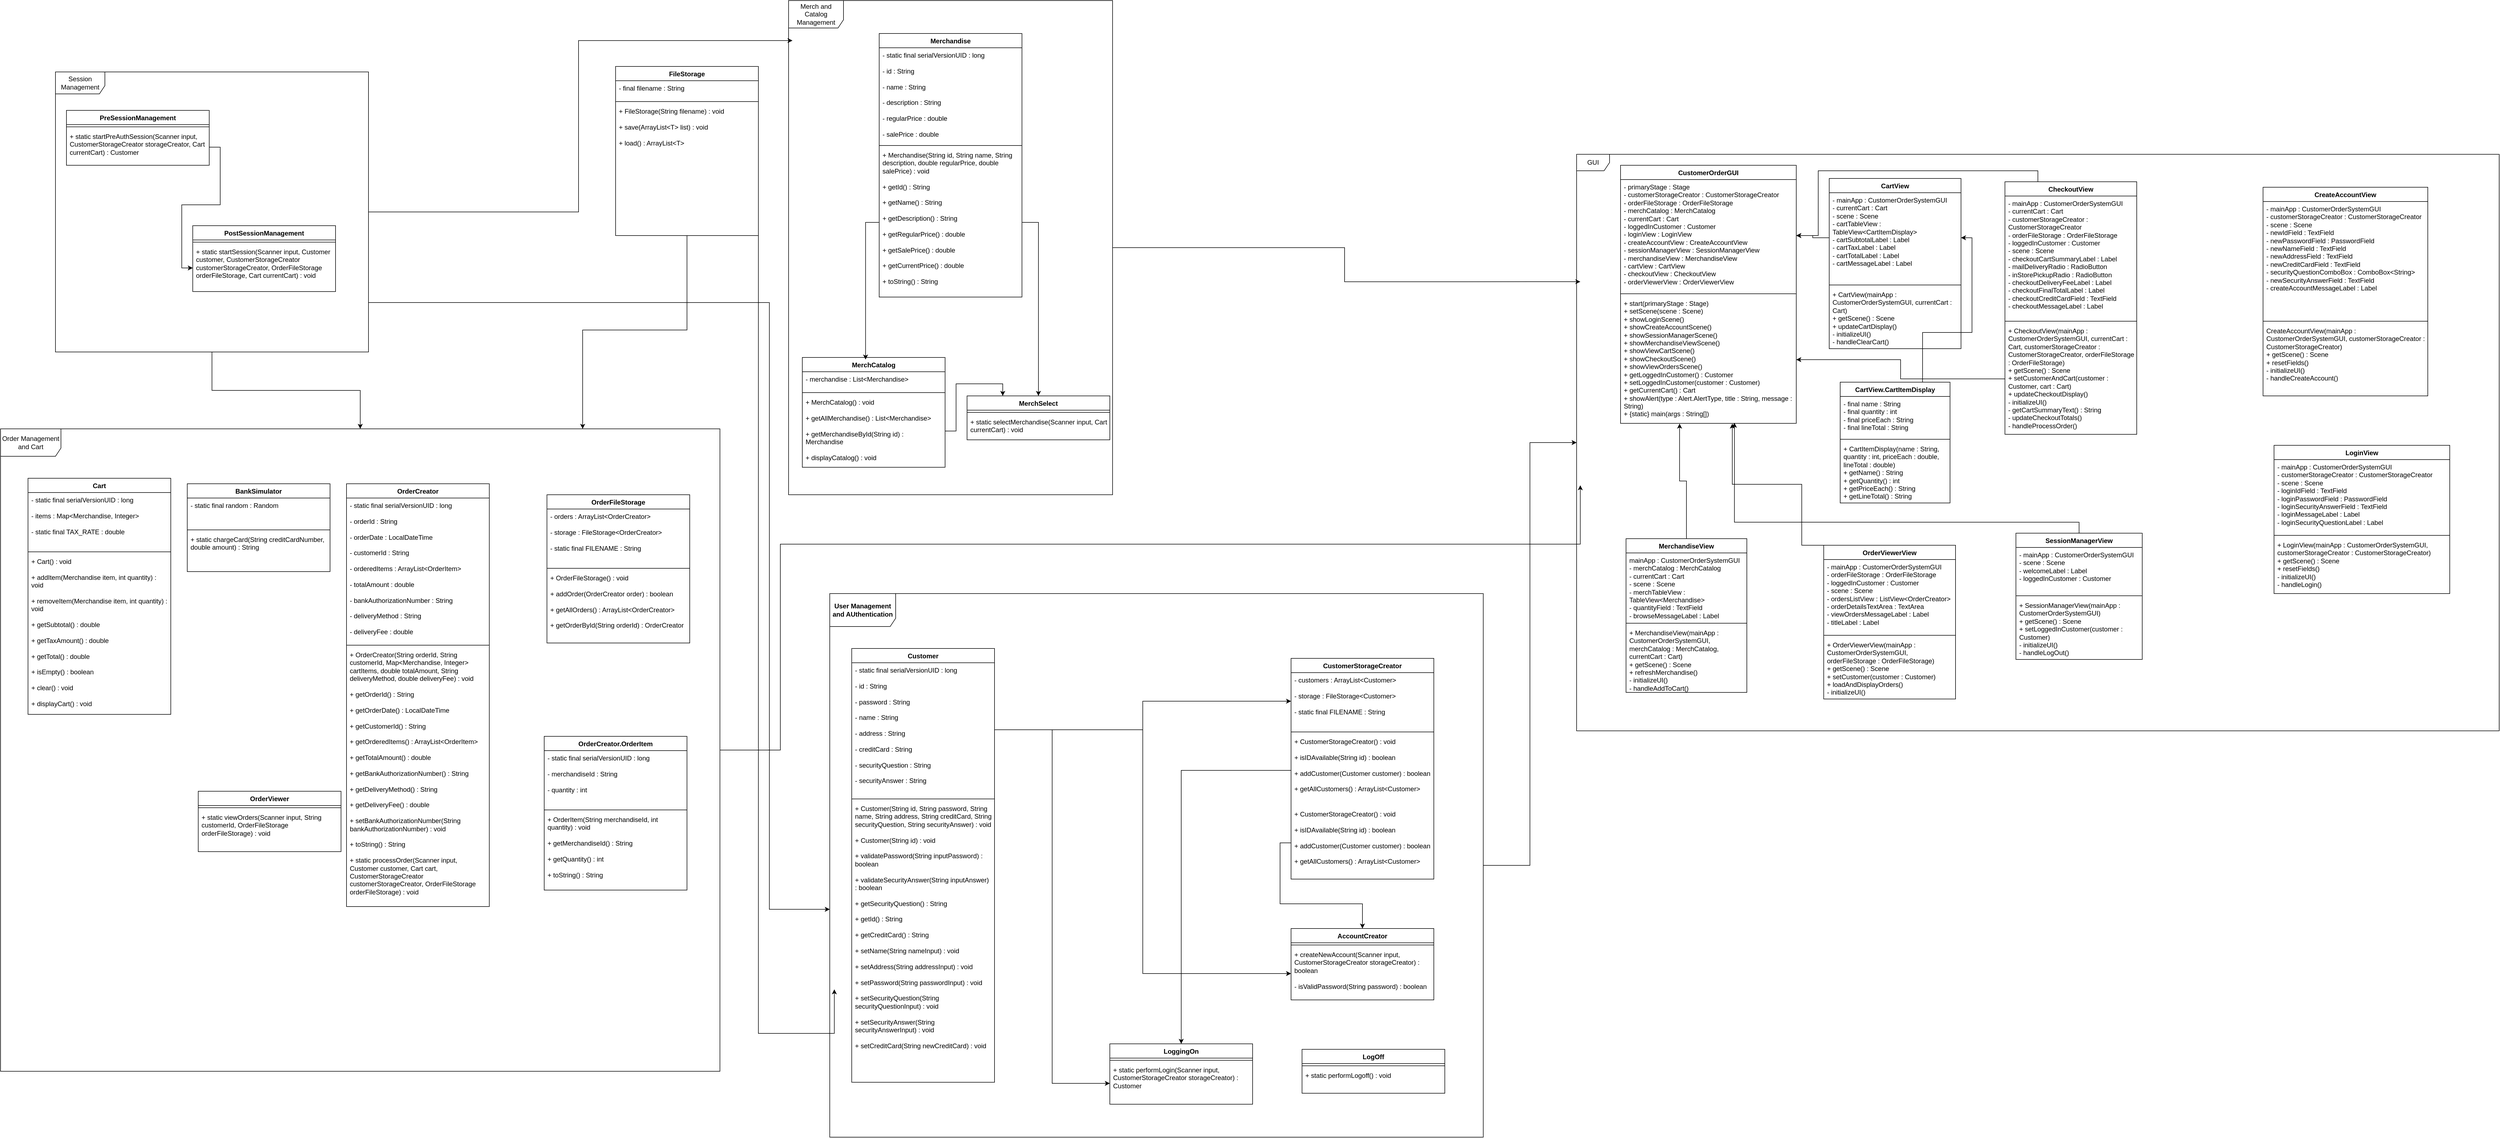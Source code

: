 <mxfile version="28.0.7">
  <diagram name="Page-1" id="msguL6OTC_AFIoY-8luI">
    <mxGraphModel dx="3420" dy="3307" grid="1" gridSize="10" guides="1" tooltips="1" connect="1" arrows="1" fold="1" page="1" pageScale="1" pageWidth="850" pageHeight="1100" background="none" math="0" shadow="0">
      <root>
        <mxCell id="0" />
        <mxCell id="1" parent="0" />
        <mxCell id="zl750GD6CYedLAvWcrl7-27" value="LogOff" style="swimlane;fontStyle=1;align=center;verticalAlign=top;childLayout=stackLayout;horizontal=1;startSize=26;horizontalStack=0;resizeParent=1;resizeParentMax=0;resizeLast=0;collapsible=1;marginBottom=0;whiteSpace=wrap;html=1;" parent="1" vertex="1">
          <mxGeometry x="860" y="840" width="260" height="80" as="geometry">
            <mxRectangle x="1100" y="620" width="100" height="30" as="alternateBounds" />
          </mxGeometry>
        </mxCell>
        <mxCell id="zl750GD6CYedLAvWcrl7-29" value="" style="line;strokeWidth=1;fillColor=none;align=left;verticalAlign=middle;spacingTop=-1;spacingLeft=3;spacingRight=3;rotatable=0;labelPosition=right;points=[];portConstraint=eastwest;strokeColor=inherit;" parent="zl750GD6CYedLAvWcrl7-27" vertex="1">
          <mxGeometry y="26" width="260" height="8" as="geometry" />
        </mxCell>
        <mxCell id="zl750GD6CYedLAvWcrl7-30" value="&lt;div&gt;+ static performLogoff() : void&lt;/div&gt;&lt;div&gt;&lt;br&gt;&lt;/div&gt;" style="text;strokeColor=none;fillColor=none;align=left;verticalAlign=top;spacingLeft=4;spacingRight=4;overflow=hidden;rotatable=0;points=[[0,0.5],[1,0.5]];portConstraint=eastwest;whiteSpace=wrap;html=1;" parent="zl750GD6CYedLAvWcrl7-27" vertex="1">
          <mxGeometry y="34" width="260" height="46" as="geometry" />
        </mxCell>
        <mxCell id="EILKX0aqE2wSlzEMjTVZ-41" value="Customer" style="swimlane;fontStyle=1;align=center;verticalAlign=top;childLayout=stackLayout;horizontal=1;startSize=26;horizontalStack=0;resizeParent=1;resizeParentMax=0;resizeLast=0;collapsible=1;marginBottom=0;whiteSpace=wrap;html=1;" parent="1" vertex="1">
          <mxGeometry x="40" y="110" width="260" height="790" as="geometry">
            <mxRectangle x="320" y="120" width="100" height="30" as="alternateBounds" />
          </mxGeometry>
        </mxCell>
        <mxCell id="EILKX0aqE2wSlzEMjTVZ-42" value="&lt;div&gt;- static final serialVersionUID : long&lt;/div&gt;&lt;div&gt;&lt;br&gt;&lt;/div&gt;&lt;div&gt;- id : String&lt;/div&gt;&lt;div&gt;&lt;br&gt;&lt;/div&gt;&lt;div&gt;- password : String&lt;/div&gt;&lt;div&gt;&lt;br&gt;&lt;/div&gt;&lt;div&gt;- name : String&lt;/div&gt;&lt;div&gt;&lt;br&gt;&lt;/div&gt;&lt;div&gt;- address : String&lt;/div&gt;&lt;div&gt;&lt;br&gt;&lt;/div&gt;&lt;div&gt;- creditCard : String&lt;/div&gt;&lt;div&gt;&lt;br&gt;&lt;/div&gt;&lt;div&gt;- securityQuestion : String&lt;/div&gt;&lt;div&gt;&lt;br&gt;&lt;/div&gt;&lt;div&gt;- securityAnswer : String&lt;/div&gt;" style="text;strokeColor=none;fillColor=none;align=left;verticalAlign=top;spacingLeft=4;spacingRight=4;overflow=hidden;rotatable=0;points=[[0,0.5],[1,0.5]];portConstraint=eastwest;whiteSpace=wrap;html=1;" parent="EILKX0aqE2wSlzEMjTVZ-41" vertex="1">
          <mxGeometry y="26" width="260" height="244" as="geometry" />
        </mxCell>
        <mxCell id="EILKX0aqE2wSlzEMjTVZ-43" value="" style="line;strokeWidth=1;fillColor=none;align=left;verticalAlign=middle;spacingTop=-1;spacingLeft=3;spacingRight=3;rotatable=0;labelPosition=right;points=[];portConstraint=eastwest;strokeColor=inherit;" parent="EILKX0aqE2wSlzEMjTVZ-41" vertex="1">
          <mxGeometry y="270" width="260" height="8" as="geometry" />
        </mxCell>
        <mxCell id="EILKX0aqE2wSlzEMjTVZ-44" value="&lt;div&gt;+ Customer(String id, String password, String name, String address, String creditCard, String securityQuestion, String securityAnswer) : void&lt;/div&gt;&lt;div&gt;&lt;br&gt;&lt;/div&gt;&lt;div&gt;+ Customer(String id) : void&lt;/div&gt;&lt;div&gt;&lt;br&gt;&lt;/div&gt;&lt;div&gt;+ validatePassword(String inputPassword) : boolean&lt;/div&gt;&lt;div&gt;&lt;br&gt;&lt;/div&gt;&lt;div&gt;+ validateSecurityAnswer(String inputAnswer) : boolean&lt;/div&gt;&lt;div&gt;&lt;br&gt;&lt;/div&gt;&lt;div&gt;+ getSecurityQuestion() : String&lt;/div&gt;&lt;div&gt;&lt;br&gt;&lt;/div&gt;&lt;div&gt;+ getId() : String&lt;/div&gt;&lt;div&gt;&lt;br&gt;&lt;/div&gt;&lt;div&gt;+ getCreditCard() : String&lt;/div&gt;&lt;div&gt;&lt;br&gt;&lt;/div&gt;&lt;div&gt;+ setName(String nameInput) : void&lt;/div&gt;&lt;div&gt;&lt;br&gt;&lt;/div&gt;&lt;div&gt;+ setAddress(String addressInput) : void&lt;/div&gt;&lt;div&gt;&lt;br&gt;&lt;/div&gt;&lt;div&gt;+ setPassword(String passwordInput) : void&lt;/div&gt;&lt;div&gt;&lt;br&gt;&lt;/div&gt;&lt;div&gt;+ setSecurityQuestion(String securityQuestionInput) : void&lt;/div&gt;&lt;div&gt;&lt;br&gt;&lt;/div&gt;&lt;div&gt;+ setSecurityAnswer(String securityAnswerInput) : void&lt;/div&gt;&lt;div&gt;&lt;br&gt;&lt;/div&gt;&lt;div&gt;+ setCreditCard(String newCreditCard) : void&lt;/div&gt;" style="text;strokeColor=none;fillColor=none;align=left;verticalAlign=top;spacingLeft=4;spacingRight=4;overflow=hidden;rotatable=0;points=[[0,0.5],[1,0.5]];portConstraint=eastwest;whiteSpace=wrap;html=1;" parent="EILKX0aqE2wSlzEMjTVZ-41" vertex="1">
          <mxGeometry y="278" width="260" height="512" as="geometry" />
        </mxCell>
        <mxCell id="EILKX0aqE2wSlzEMjTVZ-45" value="AccountCreator" style="swimlane;fontStyle=1;align=center;verticalAlign=top;childLayout=stackLayout;horizontal=1;startSize=26;horizontalStack=0;resizeParent=1;resizeParentMax=0;resizeLast=0;collapsible=1;marginBottom=0;whiteSpace=wrap;html=1;" parent="1" vertex="1">
          <mxGeometry x="840" y="620" width="260" height="130" as="geometry">
            <mxRectangle x="130" y="590" width="100" height="30" as="alternateBounds" />
          </mxGeometry>
        </mxCell>
        <mxCell id="EILKX0aqE2wSlzEMjTVZ-47" value="" style="line;strokeWidth=1;fillColor=none;align=left;verticalAlign=middle;spacingTop=-1;spacingLeft=3;spacingRight=3;rotatable=0;labelPosition=right;points=[];portConstraint=eastwest;strokeColor=inherit;" parent="EILKX0aqE2wSlzEMjTVZ-45" vertex="1">
          <mxGeometry y="26" width="260" height="8" as="geometry" />
        </mxCell>
        <mxCell id="EILKX0aqE2wSlzEMjTVZ-48" value="&lt;div&gt;+ createNewAccount(Scanner input, CustomerStorageCreator storageCreator) : boolean&lt;/div&gt;&lt;div&gt;&lt;br&gt;&lt;/div&gt;&lt;div&gt;- isValidPassword(String password) : boolean&lt;/div&gt;" style="text;strokeColor=none;fillColor=none;align=left;verticalAlign=top;spacingLeft=4;spacingRight=4;overflow=hidden;rotatable=0;points=[[0,0.5],[1,0.5]];portConstraint=eastwest;whiteSpace=wrap;html=1;" parent="EILKX0aqE2wSlzEMjTVZ-45" vertex="1">
          <mxGeometry y="34" width="260" height="96" as="geometry" />
        </mxCell>
        <mxCell id="EILKX0aqE2wSlzEMjTVZ-49" value="LoggingOn" style="swimlane;fontStyle=1;align=center;verticalAlign=top;childLayout=stackLayout;horizontal=1;startSize=26;horizontalStack=0;resizeParent=1;resizeParentMax=0;resizeLast=0;collapsible=1;marginBottom=0;whiteSpace=wrap;html=1;" parent="1" vertex="1">
          <mxGeometry x="510" y="830" width="260" height="110" as="geometry">
            <mxRectangle x="550" y="590" width="100" height="30" as="alternateBounds" />
          </mxGeometry>
        </mxCell>
        <mxCell id="EILKX0aqE2wSlzEMjTVZ-51" value="" style="line;strokeWidth=1;fillColor=none;align=left;verticalAlign=middle;spacingTop=-1;spacingLeft=3;spacingRight=3;rotatable=0;labelPosition=right;points=[];portConstraint=eastwest;strokeColor=inherit;" parent="EILKX0aqE2wSlzEMjTVZ-49" vertex="1">
          <mxGeometry y="26" width="260" height="8" as="geometry" />
        </mxCell>
        <mxCell id="EILKX0aqE2wSlzEMjTVZ-52" value="+ static performLogin(Scanner input, CustomerStorageCreator storageCreator) : Customer" style="text;strokeColor=none;fillColor=none;align=left;verticalAlign=top;spacingLeft=4;spacingRight=4;overflow=hidden;rotatable=0;points=[[0,0.5],[1,0.5]];portConstraint=eastwest;whiteSpace=wrap;html=1;" parent="EILKX0aqE2wSlzEMjTVZ-49" vertex="1">
          <mxGeometry y="34" width="260" height="76" as="geometry" />
        </mxCell>
        <mxCell id="EILKX0aqE2wSlzEMjTVZ-57" value="CustomerStorageCreator" style="swimlane;fontStyle=1;align=center;verticalAlign=top;childLayout=stackLayout;horizontal=1;startSize=26;horizontalStack=0;resizeParent=1;resizeParentMax=0;resizeLast=0;collapsible=1;marginBottom=0;whiteSpace=wrap;html=1;" parent="1" vertex="1">
          <mxGeometry x="840" y="128" width="260" height="402" as="geometry">
            <mxRectangle x="550" y="120" width="100" height="30" as="alternateBounds" />
          </mxGeometry>
        </mxCell>
        <mxCell id="EILKX0aqE2wSlzEMjTVZ-58" value="&lt;div&gt;- customers : ArrayList&amp;lt;Customer&amp;gt;&lt;/div&gt;&lt;div&gt;&lt;br&gt;&lt;/div&gt;&lt;div&gt;- storage : FileStorage&amp;lt;Customer&amp;gt;&lt;/div&gt;&lt;div&gt;&lt;br&gt;&lt;/div&gt;&lt;div&gt;- static final FILENAME : String&lt;/div&gt;" style="text;strokeColor=none;fillColor=none;align=left;verticalAlign=top;spacingLeft=4;spacingRight=4;overflow=hidden;rotatable=0;points=[[0,0.5],[1,0.5]];portConstraint=eastwest;whiteSpace=wrap;html=1;" parent="EILKX0aqE2wSlzEMjTVZ-57" vertex="1">
          <mxGeometry y="26" width="260" height="104" as="geometry" />
        </mxCell>
        <mxCell id="EILKX0aqE2wSlzEMjTVZ-59" value="" style="line;strokeWidth=1;fillColor=none;align=left;verticalAlign=middle;spacingTop=-1;spacingLeft=3;spacingRight=3;rotatable=0;labelPosition=right;points=[];portConstraint=eastwest;strokeColor=inherit;" parent="EILKX0aqE2wSlzEMjTVZ-57" vertex="1">
          <mxGeometry y="130" width="260" height="8" as="geometry" />
        </mxCell>
        <mxCell id="EILKX0aqE2wSlzEMjTVZ-208" value="&lt;div&gt;+ CustomerStorageCreator() : void&lt;/div&gt;&lt;div&gt;&lt;br&gt;&lt;/div&gt;&lt;div&gt;+ isIDAvailable(String id) : boolean&lt;/div&gt;&lt;div&gt;&lt;br&gt;&lt;/div&gt;&lt;div&gt;+ addCustomer(Customer customer) : boolean&lt;/div&gt;&lt;div&gt;&lt;br&gt;&lt;/div&gt;&lt;div&gt;+ getAllCustomers() : ArrayList&amp;lt;Customer&amp;gt;&lt;/div&gt;" style="text;strokeColor=none;fillColor=none;align=left;verticalAlign=top;spacingLeft=4;spacingRight=4;overflow=hidden;rotatable=0;points=[[0,0.5],[1,0.5]];portConstraint=eastwest;whiteSpace=wrap;html=1;" parent="EILKX0aqE2wSlzEMjTVZ-57" vertex="1">
          <mxGeometry y="138" width="260" height="132" as="geometry" />
        </mxCell>
        <mxCell id="EILKX0aqE2wSlzEMjTVZ-60" value="&lt;div&gt;+ CustomerStorageCreator() : void&lt;/div&gt;&lt;div&gt;&lt;br&gt;&lt;/div&gt;&lt;div&gt;+ isIDAvailable(String id) : boolean&lt;/div&gt;&lt;div&gt;&lt;br&gt;&lt;/div&gt;&lt;div&gt;+ addCustomer(Customer customer) : boolean&lt;/div&gt;&lt;div&gt;&lt;br&gt;&lt;/div&gt;&lt;div&gt;+ getAllCustomers() : ArrayList&amp;lt;Customer&amp;gt;&lt;/div&gt;" style="text;strokeColor=none;fillColor=none;align=left;verticalAlign=top;spacingLeft=4;spacingRight=4;overflow=hidden;rotatable=0;points=[[0,0.5],[1,0.5]];portConstraint=eastwest;whiteSpace=wrap;html=1;" parent="EILKX0aqE2wSlzEMjTVZ-57" vertex="1">
          <mxGeometry y="270" width="260" height="132" as="geometry" />
        </mxCell>
        <mxCell id="BCRQZ0BS3RTnUTdBGbci-55" style="edgeStyle=orthogonalEdgeStyle;rounded=0;orthogonalLoop=1;jettySize=auto;html=1;" edge="1" parent="1" source="EILKX0aqE2wSlzEMjTVZ-68" target="BCRQZ0BS3RTnUTdBGbci-36">
          <mxGeometry relative="1" as="geometry" />
        </mxCell>
        <mxCell id="EILKX0aqE2wSlzEMjTVZ-68" value="&lt;span style=&quot;font-weight: 700;&quot;&gt;User Management and AUthentication&lt;/span&gt;" style="shape=umlFrame;whiteSpace=wrap;html=1;pointerEvents=0;width=120;height=60;" parent="1" vertex="1">
          <mxGeometry y="10" width="1190" height="990" as="geometry" />
        </mxCell>
        <mxCell id="EILKX0aqE2wSlzEMjTVZ-69" value="Merch and Catalog Management" style="shape=umlFrame;whiteSpace=wrap;html=1;pointerEvents=0;width=100;height=50;" parent="1" vertex="1">
          <mxGeometry x="-75" y="-1070" width="590" height="900" as="geometry" />
        </mxCell>
        <mxCell id="EILKX0aqE2wSlzEMjTVZ-70" value="Order Management and Cart" style="shape=umlFrame;whiteSpace=wrap;html=1;pointerEvents=0;width=110;height=50;" parent="1" vertex="1">
          <mxGeometry x="-1510" y="-290" width="1310" height="1170" as="geometry" />
        </mxCell>
        <mxCell id="EILKX0aqE2wSlzEMjTVZ-346" style="edgeStyle=orthogonalEdgeStyle;rounded=0;orthogonalLoop=1;jettySize=auto;html=1;" parent="1" source="EILKX0aqE2wSlzEMjTVZ-73" target="EILKX0aqE2wSlzEMjTVZ-70" edge="1">
          <mxGeometry relative="1" as="geometry" />
        </mxCell>
        <mxCell id="EILKX0aqE2wSlzEMjTVZ-348" style="edgeStyle=orthogonalEdgeStyle;rounded=0;orthogonalLoop=1;jettySize=auto;html=1;" parent="1" source="EILKX0aqE2wSlzEMjTVZ-73" target="EILKX0aqE2wSlzEMjTVZ-68" edge="1">
          <mxGeometry relative="1" as="geometry">
            <Array as="points">
              <mxPoint x="-110" y="-520" />
              <mxPoint x="-110" y="585" />
            </Array>
          </mxGeometry>
        </mxCell>
        <mxCell id="EILKX0aqE2wSlzEMjTVZ-73" value="Session Management" style="shape=umlFrame;whiteSpace=wrap;html=1;pointerEvents=0;width=90;height=40;" parent="1" vertex="1">
          <mxGeometry x="-1410" y="-940" width="570" height="510" as="geometry" />
        </mxCell>
        <mxCell id="EILKX0aqE2wSlzEMjTVZ-182" value="FileStorage" style="swimlane;fontStyle=1;align=center;verticalAlign=top;childLayout=stackLayout;horizontal=1;startSize=26;horizontalStack=0;resizeParent=1;resizeParentMax=0;resizeLast=0;collapsible=1;marginBottom=0;whiteSpace=wrap;html=1;" parent="1" vertex="1">
          <mxGeometry x="-390" y="-950" width="260" height="308" as="geometry">
            <mxRectangle x="-210" y="1360" width="100" height="30" as="alternateBounds" />
          </mxGeometry>
        </mxCell>
        <mxCell id="EILKX0aqE2wSlzEMjTVZ-183" value="- final filename : String" style="text;strokeColor=none;fillColor=none;align=left;verticalAlign=top;spacingLeft=4;spacingRight=4;overflow=hidden;rotatable=0;points=[[0,0.5],[1,0.5]];portConstraint=eastwest;whiteSpace=wrap;html=1;" parent="EILKX0aqE2wSlzEMjTVZ-182" vertex="1">
          <mxGeometry y="26" width="260" height="34" as="geometry" />
        </mxCell>
        <mxCell id="EILKX0aqE2wSlzEMjTVZ-184" value="" style="line;strokeWidth=1;fillColor=none;align=left;verticalAlign=middle;spacingTop=-1;spacingLeft=3;spacingRight=3;rotatable=0;labelPosition=right;points=[];portConstraint=eastwest;strokeColor=inherit;" parent="EILKX0aqE2wSlzEMjTVZ-182" vertex="1">
          <mxGeometry y="60" width="260" height="8" as="geometry" />
        </mxCell>
        <mxCell id="EILKX0aqE2wSlzEMjTVZ-185" value="&lt;div&gt;+ FileStorage(String filename) : void&lt;/div&gt;&lt;div&gt;&lt;br&gt;&lt;/div&gt;&lt;div&gt;+ save(ArrayList&amp;lt;T&amp;gt; list) : void&lt;/div&gt;&lt;div&gt;&lt;br&gt;&lt;/div&gt;&lt;div&gt;+ load() : ArrayList&amp;lt;T&amp;gt;&lt;/div&gt;" style="text;strokeColor=none;fillColor=none;align=left;verticalAlign=top;spacingLeft=4;spacingRight=4;overflow=hidden;rotatable=0;points=[[0,0.5],[1,0.5]];portConstraint=eastwest;whiteSpace=wrap;html=1;" parent="EILKX0aqE2wSlzEMjTVZ-182" vertex="1">
          <mxGeometry y="68" width="260" height="240" as="geometry" />
        </mxCell>
        <mxCell id="EILKX0aqE2wSlzEMjTVZ-204" style="edgeStyle=orthogonalEdgeStyle;rounded=0;orthogonalLoop=1;jettySize=auto;html=1;entryX=0;entryY=0.5;entryDx=0;entryDy=0;" parent="1" source="EILKX0aqE2wSlzEMjTVZ-42" target="EILKX0aqE2wSlzEMjTVZ-58" edge="1">
          <mxGeometry relative="1" as="geometry" />
        </mxCell>
        <mxCell id="EILKX0aqE2wSlzEMjTVZ-205" style="edgeStyle=orthogonalEdgeStyle;rounded=0;orthogonalLoop=1;jettySize=auto;html=1;entryX=0;entryY=0.5;entryDx=0;entryDy=0;" parent="1" source="EILKX0aqE2wSlzEMjTVZ-42" target="EILKX0aqE2wSlzEMjTVZ-48" edge="1">
          <mxGeometry relative="1" as="geometry" />
        </mxCell>
        <mxCell id="EILKX0aqE2wSlzEMjTVZ-207" style="edgeStyle=orthogonalEdgeStyle;rounded=0;orthogonalLoop=1;jettySize=auto;html=1;entryX=0;entryY=0.5;entryDx=0;entryDy=0;" parent="1" source="EILKX0aqE2wSlzEMjTVZ-42" target="EILKX0aqE2wSlzEMjTVZ-52" edge="1">
          <mxGeometry relative="1" as="geometry" />
        </mxCell>
        <mxCell id="EILKX0aqE2wSlzEMjTVZ-209" style="edgeStyle=orthogonalEdgeStyle;rounded=0;orthogonalLoop=1;jettySize=auto;html=1;" parent="1" source="EILKX0aqE2wSlzEMjTVZ-208" target="EILKX0aqE2wSlzEMjTVZ-49" edge="1">
          <mxGeometry relative="1" as="geometry" />
        </mxCell>
        <mxCell id="EILKX0aqE2wSlzEMjTVZ-210" style="edgeStyle=orthogonalEdgeStyle;rounded=0;orthogonalLoop=1;jettySize=auto;html=1;" parent="1" source="EILKX0aqE2wSlzEMjTVZ-60" target="EILKX0aqE2wSlzEMjTVZ-45" edge="1">
          <mxGeometry relative="1" as="geometry" />
        </mxCell>
        <mxCell id="EILKX0aqE2wSlzEMjTVZ-279" value="PostSessionManagement" style="swimlane;fontStyle=1;align=center;verticalAlign=top;childLayout=stackLayout;horizontal=1;startSize=26;horizontalStack=0;resizeParent=1;resizeParentMax=0;resizeLast=0;collapsible=1;marginBottom=0;whiteSpace=wrap;html=1;" parent="1" vertex="1">
          <mxGeometry x="-1160" y="-660" width="260" height="120" as="geometry">
            <mxRectangle x="170" y="450" width="160" height="90" as="alternateBounds" />
          </mxGeometry>
        </mxCell>
        <mxCell id="EILKX0aqE2wSlzEMjTVZ-280" value="" style="line;strokeWidth=1;fillColor=none;align=left;verticalAlign=middle;spacingTop=-1;spacingLeft=3;spacingRight=3;rotatable=0;labelPosition=right;points=[];portConstraint=eastwest;strokeColor=inherit;" parent="EILKX0aqE2wSlzEMjTVZ-279" vertex="1">
          <mxGeometry y="26" width="260" height="8" as="geometry" />
        </mxCell>
        <mxCell id="EILKX0aqE2wSlzEMjTVZ-281" value="+ static startSession(Scanner input, Customer customer, CustomerStorageCreator customerStorageCreator, OrderFileStorage orderFileStorage, Cart currentCart) : void" style="text;strokeColor=none;fillColor=none;align=left;verticalAlign=top;spacingLeft=4;spacingRight=4;overflow=hidden;rotatable=0;points=[[0,0.5],[1,0.5]];portConstraint=eastwest;whiteSpace=wrap;html=1;" parent="EILKX0aqE2wSlzEMjTVZ-279" vertex="1">
          <mxGeometry y="34" width="260" height="86" as="geometry" />
        </mxCell>
        <mxCell id="EILKX0aqE2wSlzEMjTVZ-282" value="PreSessionManagement" style="swimlane;fontStyle=1;align=center;verticalAlign=top;childLayout=stackLayout;horizontal=1;startSize=26;horizontalStack=0;resizeParent=1;resizeParentMax=0;resizeLast=0;collapsible=1;marginBottom=0;whiteSpace=wrap;html=1;" parent="1" vertex="1">
          <mxGeometry x="-1390" y="-870" width="260" height="100" as="geometry">
            <mxRectangle x="-210" y="220" width="230" height="70" as="alternateBounds" />
          </mxGeometry>
        </mxCell>
        <mxCell id="EILKX0aqE2wSlzEMjTVZ-283" value="" style="line;strokeWidth=1;fillColor=none;align=left;verticalAlign=middle;spacingTop=-1;spacingLeft=3;spacingRight=3;rotatable=0;labelPosition=right;points=[];portConstraint=eastwest;strokeColor=inherit;" parent="EILKX0aqE2wSlzEMjTVZ-282" vertex="1">
          <mxGeometry y="26" width="260" height="8" as="geometry" />
        </mxCell>
        <mxCell id="EILKX0aqE2wSlzEMjTVZ-284" value="+ static startPreAuthSession(Scanner input, CustomerStorageCreator storageCreator, Cart currentCart) : Customer" style="text;strokeColor=none;fillColor=none;align=left;verticalAlign=top;spacingLeft=4;spacingRight=4;overflow=hidden;rotatable=0;points=[[0,0.5],[1,0.5]];portConstraint=eastwest;whiteSpace=wrap;html=1;" parent="EILKX0aqE2wSlzEMjTVZ-282" vertex="1">
          <mxGeometry y="34" width="260" height="66" as="geometry" />
        </mxCell>
        <mxCell id="EILKX0aqE2wSlzEMjTVZ-285" style="edgeStyle=orthogonalEdgeStyle;rounded=0;orthogonalLoop=1;jettySize=auto;html=1;" parent="1" source="EILKX0aqE2wSlzEMjTVZ-284" target="EILKX0aqE2wSlzEMjTVZ-281" edge="1">
          <mxGeometry relative="1" as="geometry" />
        </mxCell>
        <mxCell id="EILKX0aqE2wSlzEMjTVZ-286" value="MerchCatalog" style="swimlane;fontStyle=1;align=center;verticalAlign=top;childLayout=stackLayout;horizontal=1;startSize=26;horizontalStack=0;resizeParent=1;resizeParentMax=0;resizeLast=0;collapsible=1;marginBottom=0;whiteSpace=wrap;html=1;" parent="1" vertex="1">
          <mxGeometry x="-50" y="-420" width="260" height="200" as="geometry">
            <mxRectangle x="120" y="-240" width="100" height="30" as="alternateBounds" />
          </mxGeometry>
        </mxCell>
        <mxCell id="EILKX0aqE2wSlzEMjTVZ-287" value="- merchandise : List&amp;lt;Merchandise&amp;gt;" style="text;strokeColor=none;fillColor=none;align=left;verticalAlign=top;spacingLeft=4;spacingRight=4;overflow=hidden;rotatable=0;points=[[0,0.5],[1,0.5]];portConstraint=eastwest;whiteSpace=wrap;html=1;" parent="EILKX0aqE2wSlzEMjTVZ-286" vertex="1">
          <mxGeometry y="26" width="260" height="34" as="geometry" />
        </mxCell>
        <mxCell id="EILKX0aqE2wSlzEMjTVZ-288" value="" style="line;strokeWidth=1;fillColor=none;align=left;verticalAlign=middle;spacingTop=-1;spacingLeft=3;spacingRight=3;rotatable=0;labelPosition=right;points=[];portConstraint=eastwest;strokeColor=inherit;" parent="EILKX0aqE2wSlzEMjTVZ-286" vertex="1">
          <mxGeometry y="60" width="260" height="8" as="geometry" />
        </mxCell>
        <mxCell id="EILKX0aqE2wSlzEMjTVZ-289" value="&lt;div&gt;+ MerchCatalog() : void&lt;/div&gt;&lt;div&gt;&lt;br&gt;&lt;/div&gt;&lt;div&gt;+ getAllMerchandise() : List&amp;lt;Merchandise&amp;gt;&lt;/div&gt;&lt;div&gt;&lt;br&gt;&lt;/div&gt;&lt;div&gt;+ getMerchandiseById(String id) : Merchandise&lt;/div&gt;&lt;div&gt;&lt;br&gt;&lt;/div&gt;&lt;div&gt;+ displayCatalog() : void&lt;/div&gt;" style="text;strokeColor=none;fillColor=none;align=left;verticalAlign=top;spacingLeft=4;spacingRight=4;overflow=hidden;rotatable=0;points=[[0,0.5],[1,0.5]];portConstraint=eastwest;whiteSpace=wrap;html=1;" parent="EILKX0aqE2wSlzEMjTVZ-286" vertex="1">
          <mxGeometry y="68" width="260" height="132" as="geometry" />
        </mxCell>
        <mxCell id="EILKX0aqE2wSlzEMjTVZ-290" value="Merchandise" style="swimlane;fontStyle=1;align=center;verticalAlign=top;childLayout=stackLayout;horizontal=1;startSize=26;horizontalStack=0;resizeParent=1;resizeParentMax=0;resizeLast=0;collapsible=1;marginBottom=0;whiteSpace=wrap;html=1;" parent="1" vertex="1">
          <mxGeometry x="90" y="-1010" width="260" height="480" as="geometry">
            <mxRectangle x="370" y="-228" width="100" height="30" as="alternateBounds" />
          </mxGeometry>
        </mxCell>
        <mxCell id="EILKX0aqE2wSlzEMjTVZ-291" value="&lt;div&gt;- static final serialVersionUID : long&lt;/div&gt;&lt;div&gt;&lt;br&gt;&lt;/div&gt;&lt;div&gt;- id : String&lt;/div&gt;&lt;div&gt;&lt;br&gt;&lt;/div&gt;&lt;div&gt;- name : String&lt;/div&gt;&lt;div&gt;&lt;br&gt;&lt;/div&gt;&lt;div&gt;- description : String&lt;/div&gt;&lt;div&gt;&lt;br&gt;&lt;/div&gt;&lt;div&gt;- regularPrice : double&lt;/div&gt;&lt;div&gt;&lt;br&gt;&lt;/div&gt;&lt;div&gt;- salePrice : double&lt;/div&gt;" style="text;strokeColor=none;fillColor=none;align=left;verticalAlign=top;spacingLeft=4;spacingRight=4;overflow=hidden;rotatable=0;points=[[0,0.5],[1,0.5]];portConstraint=eastwest;whiteSpace=wrap;html=1;" parent="EILKX0aqE2wSlzEMjTVZ-290" vertex="1">
          <mxGeometry y="26" width="260" height="174" as="geometry" />
        </mxCell>
        <mxCell id="EILKX0aqE2wSlzEMjTVZ-292" value="" style="line;strokeWidth=1;fillColor=none;align=left;verticalAlign=middle;spacingTop=-1;spacingLeft=3;spacingRight=3;rotatable=0;labelPosition=right;points=[];portConstraint=eastwest;strokeColor=inherit;" parent="EILKX0aqE2wSlzEMjTVZ-290" vertex="1">
          <mxGeometry y="200" width="260" height="8" as="geometry" />
        </mxCell>
        <mxCell id="EILKX0aqE2wSlzEMjTVZ-293" value="&lt;div&gt;+ Merchandise(String id, String name, String description, double regularPrice, double salePrice) : void&lt;/div&gt;&lt;div&gt;&lt;br&gt;&lt;/div&gt;&lt;div&gt;+ getId() : String&lt;/div&gt;&lt;div&gt;&lt;br&gt;&lt;/div&gt;&lt;div&gt;+ getName() : String&lt;/div&gt;&lt;div&gt;&lt;br&gt;&lt;/div&gt;&lt;div&gt;+ getDescription() : String&lt;/div&gt;&lt;div&gt;&lt;br&gt;&lt;/div&gt;&lt;div&gt;+ getRegularPrice() : double&lt;/div&gt;&lt;div&gt;&lt;br&gt;&lt;/div&gt;&lt;div&gt;+ getSalePrice() : double&lt;/div&gt;&lt;div&gt;&lt;br&gt;&lt;/div&gt;&lt;div&gt;+ getCurrentPrice() : double&lt;/div&gt;&lt;div&gt;&lt;br&gt;&lt;/div&gt;&lt;div&gt;+ toString() : String&lt;/div&gt;" style="text;strokeColor=none;fillColor=none;align=left;verticalAlign=top;spacingLeft=4;spacingRight=4;overflow=hidden;rotatable=0;points=[[0,0.5],[1,0.5]];portConstraint=eastwest;whiteSpace=wrap;html=1;" parent="EILKX0aqE2wSlzEMjTVZ-290" vertex="1">
          <mxGeometry y="208" width="260" height="272" as="geometry" />
        </mxCell>
        <mxCell id="EILKX0aqE2wSlzEMjTVZ-294" value="MerchSelect&lt;div&gt;&lt;br&gt;&lt;/div&gt;" style="swimlane;fontStyle=1;align=center;verticalAlign=top;childLayout=stackLayout;horizontal=1;startSize=26;horizontalStack=0;resizeParent=1;resizeParentMax=0;resizeLast=0;collapsible=1;marginBottom=0;whiteSpace=wrap;html=1;" parent="1" vertex="1">
          <mxGeometry x="250" y="-350" width="260" height="80" as="geometry">
            <mxRectangle x="320" y="-740" width="100" height="30" as="alternateBounds" />
          </mxGeometry>
        </mxCell>
        <mxCell id="EILKX0aqE2wSlzEMjTVZ-295" value="" style="line;strokeWidth=1;fillColor=none;align=left;verticalAlign=middle;spacingTop=-1;spacingLeft=3;spacingRight=3;rotatable=0;labelPosition=right;points=[];portConstraint=eastwest;strokeColor=inherit;" parent="EILKX0aqE2wSlzEMjTVZ-294" vertex="1">
          <mxGeometry y="26" width="260" height="8" as="geometry" />
        </mxCell>
        <mxCell id="EILKX0aqE2wSlzEMjTVZ-296" value="+ static selectMerchandise(Scanner input, Cart currentCart) : void" style="text;strokeColor=none;fillColor=none;align=left;verticalAlign=top;spacingLeft=4;spacingRight=4;overflow=hidden;rotatable=0;points=[[0,0.5],[1,0.5]];portConstraint=eastwest;whiteSpace=wrap;html=1;" parent="EILKX0aqE2wSlzEMjTVZ-294" vertex="1">
          <mxGeometry y="34" width="260" height="46" as="geometry" />
        </mxCell>
        <mxCell id="EILKX0aqE2wSlzEMjTVZ-297" style="edgeStyle=orthogonalEdgeStyle;rounded=0;orthogonalLoop=1;jettySize=auto;html=1;entryX=0.5;entryY=0;entryDx=0;entryDy=0;" parent="1" source="EILKX0aqE2wSlzEMjTVZ-293" target="EILKX0aqE2wSlzEMjTVZ-294" edge="1">
          <mxGeometry relative="1" as="geometry" />
        </mxCell>
        <mxCell id="EILKX0aqE2wSlzEMjTVZ-298" style="edgeStyle=orthogonalEdgeStyle;rounded=0;orthogonalLoop=1;jettySize=auto;html=1;exitX=0;exitY=0.5;exitDx=0;exitDy=0;entryX=0.443;entryY=0.019;entryDx=0;entryDy=0;entryPerimeter=0;" parent="1" source="EILKX0aqE2wSlzEMjTVZ-293" target="EILKX0aqE2wSlzEMjTVZ-286" edge="1">
          <mxGeometry relative="1" as="geometry" />
        </mxCell>
        <mxCell id="EILKX0aqE2wSlzEMjTVZ-299" style="edgeStyle=orthogonalEdgeStyle;rounded=0;orthogonalLoop=1;jettySize=auto;html=1;entryX=0.25;entryY=0;entryDx=0;entryDy=0;" parent="1" source="EILKX0aqE2wSlzEMjTVZ-289" target="EILKX0aqE2wSlzEMjTVZ-294" edge="1">
          <mxGeometry relative="1" as="geometry" />
        </mxCell>
        <mxCell id="EILKX0aqE2wSlzEMjTVZ-323" value="Cart" style="swimlane;fontStyle=1;align=center;verticalAlign=top;childLayout=stackLayout;horizontal=1;startSize=26;horizontalStack=0;resizeParent=1;resizeParentMax=0;resizeLast=0;collapsible=1;marginBottom=0;whiteSpace=wrap;html=1;" parent="1" vertex="1">
          <mxGeometry x="-1460" y="-200" width="260" height="430" as="geometry">
            <mxRectangle x="-1220" y="880" width="100" height="30" as="alternateBounds" />
          </mxGeometry>
        </mxCell>
        <mxCell id="EILKX0aqE2wSlzEMjTVZ-324" value="&lt;div&gt;- static final serialVersionUID : long&lt;/div&gt;&lt;div&gt;&lt;br&gt;&lt;/div&gt;&lt;div&gt;- items : Map&amp;lt;Merchandise, Integer&amp;gt;&lt;/div&gt;&lt;div&gt;&lt;br&gt;&lt;/div&gt;&lt;div&gt;- static final TAX_RATE : double&lt;/div&gt;" style="text;strokeColor=none;fillColor=none;align=left;verticalAlign=top;spacingLeft=4;spacingRight=4;overflow=hidden;rotatable=0;points=[[0,0.5],[1,0.5]];portConstraint=eastwest;whiteSpace=wrap;html=1;" parent="EILKX0aqE2wSlzEMjTVZ-323" vertex="1">
          <mxGeometry y="26" width="260" height="104" as="geometry" />
        </mxCell>
        <mxCell id="EILKX0aqE2wSlzEMjTVZ-325" value="" style="line;strokeWidth=1;fillColor=none;align=left;verticalAlign=middle;spacingTop=-1;spacingLeft=3;spacingRight=3;rotatable=0;labelPosition=right;points=[];portConstraint=eastwest;strokeColor=inherit;" parent="EILKX0aqE2wSlzEMjTVZ-323" vertex="1">
          <mxGeometry y="130" width="260" height="8" as="geometry" />
        </mxCell>
        <mxCell id="EILKX0aqE2wSlzEMjTVZ-326" value="&lt;div&gt;+ Cart() : void&lt;/div&gt;&lt;div&gt;&lt;br&gt;&lt;/div&gt;&lt;div&gt;+ addItem(Merchandise item, int quantity) : void&lt;/div&gt;&lt;div&gt;&lt;br&gt;&lt;/div&gt;&lt;div&gt;+ removeItem(Merchandise item, int quantity) : void&lt;/div&gt;&lt;div&gt;&lt;br&gt;&lt;/div&gt;&lt;div&gt;+ getSubtotal() : double&lt;/div&gt;&lt;div&gt;&lt;br&gt;&lt;/div&gt;&lt;div&gt;+ getTaxAmount() : double&lt;/div&gt;&lt;div&gt;&lt;br&gt;&lt;/div&gt;&lt;div&gt;+ getTotal() : double&lt;/div&gt;&lt;div&gt;&lt;br&gt;&lt;/div&gt;&lt;div&gt;+ isEmpty() : boolean&lt;/div&gt;&lt;div&gt;&lt;br&gt;&lt;/div&gt;&lt;div&gt;+ clear() : void&lt;/div&gt;&lt;div&gt;&lt;br&gt;&lt;/div&gt;&lt;div&gt;+ displayCart() : void&lt;/div&gt;" style="text;strokeColor=none;fillColor=none;align=left;verticalAlign=top;spacingLeft=4;spacingRight=4;overflow=hidden;rotatable=0;points=[[0,0.5],[1,0.5]];portConstraint=eastwest;whiteSpace=wrap;html=1;" parent="EILKX0aqE2wSlzEMjTVZ-323" vertex="1">
          <mxGeometry y="138" width="260" height="292" as="geometry" />
        </mxCell>
        <mxCell id="EILKX0aqE2wSlzEMjTVZ-327" value="BankSimulator" style="swimlane;fontStyle=1;align=center;verticalAlign=top;childLayout=stackLayout;horizontal=1;startSize=26;horizontalStack=0;resizeParent=1;resizeParentMax=0;resizeLast=0;collapsible=1;marginBottom=0;whiteSpace=wrap;html=1;" parent="1" vertex="1">
          <mxGeometry x="-1170" y="-190" width="260" height="160" as="geometry">
            <mxRectangle x="-630" y="1390" width="100" height="30" as="alternateBounds" />
          </mxGeometry>
        </mxCell>
        <mxCell id="EILKX0aqE2wSlzEMjTVZ-328" value="- static final random : Random" style="text;strokeColor=none;fillColor=none;align=left;verticalAlign=top;spacingLeft=4;spacingRight=4;overflow=hidden;rotatable=0;points=[[0,0.5],[1,0.5]];portConstraint=eastwest;whiteSpace=wrap;html=1;" parent="EILKX0aqE2wSlzEMjTVZ-327" vertex="1">
          <mxGeometry y="26" width="260" height="54" as="geometry" />
        </mxCell>
        <mxCell id="EILKX0aqE2wSlzEMjTVZ-329" value="" style="line;strokeWidth=1;fillColor=none;align=left;verticalAlign=middle;spacingTop=-1;spacingLeft=3;spacingRight=3;rotatable=0;labelPosition=right;points=[];portConstraint=eastwest;strokeColor=inherit;" parent="EILKX0aqE2wSlzEMjTVZ-327" vertex="1">
          <mxGeometry y="80" width="260" height="8" as="geometry" />
        </mxCell>
        <mxCell id="EILKX0aqE2wSlzEMjTVZ-330" value="&lt;div&gt;+ static chargeCard(String creditCardNumber, double amount) : String&lt;/div&gt;&lt;div&gt;&lt;br&gt;&lt;/div&gt;" style="text;strokeColor=none;fillColor=none;align=left;verticalAlign=top;spacingLeft=4;spacingRight=4;overflow=hidden;rotatable=0;points=[[0,0.5],[1,0.5]];portConstraint=eastwest;whiteSpace=wrap;html=1;" parent="EILKX0aqE2wSlzEMjTVZ-327" vertex="1">
          <mxGeometry y="88" width="260" height="72" as="geometry" />
        </mxCell>
        <mxCell id="EILKX0aqE2wSlzEMjTVZ-331" value="OrderFileStorage" style="swimlane;fontStyle=1;align=center;verticalAlign=top;childLayout=stackLayout;horizontal=1;startSize=26;horizontalStack=0;resizeParent=1;resizeParentMax=0;resizeLast=0;collapsible=1;marginBottom=0;whiteSpace=wrap;html=1;" parent="1" vertex="1">
          <mxGeometry x="-515" y="-170" width="260" height="270" as="geometry">
            <mxRectangle x="-275" y="910" width="100" height="30" as="alternateBounds" />
          </mxGeometry>
        </mxCell>
        <mxCell id="EILKX0aqE2wSlzEMjTVZ-332" value="&lt;div&gt;- orders : ArrayList&amp;lt;OrderCreator&amp;gt;&lt;/div&gt;&lt;div&gt;&lt;br&gt;&lt;/div&gt;&lt;div&gt;- storage : FileStorage&amp;lt;OrderCreator&amp;gt;&lt;/div&gt;&lt;div&gt;&lt;br&gt;&lt;/div&gt;&lt;div&gt;- static final FILENAME : String&lt;/div&gt;" style="text;strokeColor=none;fillColor=none;align=left;verticalAlign=top;spacingLeft=4;spacingRight=4;overflow=hidden;rotatable=0;points=[[0,0.5],[1,0.5]];portConstraint=eastwest;whiteSpace=wrap;html=1;" parent="EILKX0aqE2wSlzEMjTVZ-331" vertex="1">
          <mxGeometry y="26" width="260" height="104" as="geometry" />
        </mxCell>
        <mxCell id="EILKX0aqE2wSlzEMjTVZ-333" value="" style="line;strokeWidth=1;fillColor=none;align=left;verticalAlign=middle;spacingTop=-1;spacingLeft=3;spacingRight=3;rotatable=0;labelPosition=right;points=[];portConstraint=eastwest;strokeColor=inherit;" parent="EILKX0aqE2wSlzEMjTVZ-331" vertex="1">
          <mxGeometry y="130" width="260" height="8" as="geometry" />
        </mxCell>
        <mxCell id="EILKX0aqE2wSlzEMjTVZ-334" value="&lt;div&gt;+ OrderFileStorage() : void&lt;/div&gt;&lt;div&gt;&lt;br&gt;&lt;/div&gt;&lt;div&gt;+ addOrder(OrderCreator order) : boolean&lt;/div&gt;&lt;div&gt;&lt;br&gt;&lt;/div&gt;&lt;div&gt;+ getAllOrders() : ArrayList&amp;lt;OrderCreator&amp;gt;&lt;/div&gt;&lt;div&gt;&lt;br&gt;&lt;/div&gt;&lt;div&gt;+ getOrderById(String orderId) : OrderCreator&lt;/div&gt;" style="text;strokeColor=none;fillColor=none;align=left;verticalAlign=top;spacingLeft=4;spacingRight=4;overflow=hidden;rotatable=0;points=[[0,0.5],[1,0.5]];portConstraint=eastwest;whiteSpace=wrap;html=1;" parent="EILKX0aqE2wSlzEMjTVZ-331" vertex="1">
          <mxGeometry y="138" width="260" height="132" as="geometry" />
        </mxCell>
        <mxCell id="EILKX0aqE2wSlzEMjTVZ-335" value="OrderViewer" style="swimlane;fontStyle=1;align=center;verticalAlign=top;childLayout=stackLayout;horizontal=1;startSize=26;horizontalStack=0;resizeParent=1;resizeParentMax=0;resizeLast=0;collapsible=1;marginBottom=0;whiteSpace=wrap;html=1;" parent="1" vertex="1">
          <mxGeometry x="-1150" y="370" width="260" height="110" as="geometry">
            <mxRectangle x="-920" y="1310" width="100" height="30" as="alternateBounds" />
          </mxGeometry>
        </mxCell>
        <mxCell id="EILKX0aqE2wSlzEMjTVZ-336" value="" style="line;strokeWidth=1;fillColor=none;align=left;verticalAlign=middle;spacingTop=-1;spacingLeft=3;spacingRight=3;rotatable=0;labelPosition=right;points=[];portConstraint=eastwest;strokeColor=inherit;" parent="EILKX0aqE2wSlzEMjTVZ-335" vertex="1">
          <mxGeometry y="26" width="260" height="8" as="geometry" />
        </mxCell>
        <mxCell id="EILKX0aqE2wSlzEMjTVZ-337" value="+ static viewOrders(Scanner input, String customerId, OrderFileStorage orderFileStorage) : void" style="text;strokeColor=none;fillColor=none;align=left;verticalAlign=top;spacingLeft=4;spacingRight=4;overflow=hidden;rotatable=0;points=[[0,0.5],[1,0.5]];portConstraint=eastwest;whiteSpace=wrap;html=1;" parent="EILKX0aqE2wSlzEMjTVZ-335" vertex="1">
          <mxGeometry y="34" width="260" height="76" as="geometry" />
        </mxCell>
        <mxCell id="EILKX0aqE2wSlzEMjTVZ-338" value="OrderCreator" style="swimlane;fontStyle=1;align=center;verticalAlign=top;childLayout=stackLayout;horizontal=1;startSize=26;horizontalStack=0;resizeParent=1;resizeParentMax=0;resizeLast=0;collapsible=1;marginBottom=0;whiteSpace=wrap;html=1;" parent="1" vertex="1">
          <mxGeometry x="-880" y="-190" width="260" height="770" as="geometry">
            <mxRectangle x="-640" y="890" width="100" height="30" as="alternateBounds" />
          </mxGeometry>
        </mxCell>
        <mxCell id="EILKX0aqE2wSlzEMjTVZ-339" value="&lt;div&gt;- static final serialVersionUID : long&lt;/div&gt;&lt;div&gt;&lt;br&gt;&lt;/div&gt;&lt;div&gt;- orderId : String&lt;/div&gt;&lt;div&gt;&lt;br&gt;&lt;/div&gt;&lt;div&gt;- orderDate : LocalDateTime&lt;/div&gt;&lt;div&gt;&lt;br&gt;&lt;/div&gt;&lt;div&gt;- customerId : String&lt;/div&gt;&lt;div&gt;&lt;br&gt;&lt;/div&gt;&lt;div&gt;- orderedItems : ArrayList&amp;lt;OrderItem&amp;gt;&lt;/div&gt;&lt;div&gt;&lt;br&gt;&lt;/div&gt;&lt;div&gt;- totalAmount : double&lt;/div&gt;&lt;div&gt;&lt;br&gt;&lt;/div&gt;&lt;div&gt;- bankAuthorizationNumber : String&lt;/div&gt;&lt;div&gt;&lt;br&gt;&lt;/div&gt;&lt;div&gt;- deliveryMethod : String&lt;/div&gt;&lt;div&gt;&lt;br&gt;&lt;/div&gt;&lt;div&gt;- deliveryFee : double&lt;/div&gt;" style="text;strokeColor=none;fillColor=none;align=left;verticalAlign=top;spacingLeft=4;spacingRight=4;overflow=hidden;rotatable=0;points=[[0,0.5],[1,0.5]];portConstraint=eastwest;whiteSpace=wrap;html=1;" parent="EILKX0aqE2wSlzEMjTVZ-338" vertex="1">
          <mxGeometry y="26" width="260" height="264" as="geometry" />
        </mxCell>
        <mxCell id="EILKX0aqE2wSlzEMjTVZ-340" value="" style="line;strokeWidth=1;fillColor=none;align=left;verticalAlign=middle;spacingTop=-1;spacingLeft=3;spacingRight=3;rotatable=0;labelPosition=right;points=[];portConstraint=eastwest;strokeColor=inherit;" parent="EILKX0aqE2wSlzEMjTVZ-338" vertex="1">
          <mxGeometry y="290" width="260" height="8" as="geometry" />
        </mxCell>
        <mxCell id="EILKX0aqE2wSlzEMjTVZ-341" value="&lt;div&gt;+ OrderCreator(String orderId, String customerId, Map&amp;lt;Merchandise, Integer&amp;gt; cartItems, double totalAmount, String deliveryMethod, double deliveryFee) : void&lt;/div&gt;&lt;div&gt;&lt;br&gt;&lt;/div&gt;&lt;div&gt;+ getOrderId() : String&lt;/div&gt;&lt;div&gt;&lt;br&gt;&lt;/div&gt;&lt;div&gt;+ getOrderDate() : LocalDateTime&lt;/div&gt;&lt;div&gt;&lt;br&gt;&lt;/div&gt;&lt;div&gt;+ getCustomerId() : String&lt;/div&gt;&lt;div&gt;&lt;br&gt;&lt;/div&gt;&lt;div&gt;+ getOrderedItems() : ArrayList&amp;lt;OrderItem&amp;gt;&lt;/div&gt;&lt;div&gt;&lt;br&gt;&lt;/div&gt;&lt;div&gt;+ getTotalAmount() : double&lt;/div&gt;&lt;div&gt;&lt;br&gt;&lt;/div&gt;&lt;div&gt;+ getBankAuthorizationNumber() : String&lt;/div&gt;&lt;div&gt;&lt;br&gt;&lt;/div&gt;&lt;div&gt;+ getDeliveryMethod() : String&lt;/div&gt;&lt;div&gt;&lt;br&gt;&lt;/div&gt;&lt;div&gt;+ getDeliveryFee() : double&lt;/div&gt;&lt;div&gt;&lt;br&gt;&lt;/div&gt;&lt;div&gt;+ setBankAuthorizationNumber(String bankAuthorizationNumber) : void&lt;/div&gt;&lt;div&gt;&lt;br&gt;&lt;/div&gt;&lt;div&gt;+ toString() : String&lt;/div&gt;&lt;div&gt;&lt;br&gt;&lt;/div&gt;&lt;div&gt;+ static processOrder(Scanner input, Customer customer, Cart cart, CustomerStorageCreator customerStorageCreator, OrderFileStorage orderFileStorage) : void&lt;/div&gt;" style="text;strokeColor=none;fillColor=none;align=left;verticalAlign=top;spacingLeft=4;spacingRight=4;overflow=hidden;rotatable=0;points=[[0,0.5],[1,0.5]];portConstraint=eastwest;whiteSpace=wrap;html=1;" parent="EILKX0aqE2wSlzEMjTVZ-338" vertex="1">
          <mxGeometry y="298" width="260" height="472" as="geometry" />
        </mxCell>
        <mxCell id="EILKX0aqE2wSlzEMjTVZ-342" value="OrderCreator.OrderItem" style="swimlane;fontStyle=1;align=center;verticalAlign=top;childLayout=stackLayout;horizontal=1;startSize=26;horizontalStack=0;resizeParent=1;resizeParentMax=0;resizeLast=0;collapsible=1;marginBottom=0;whiteSpace=wrap;html=1;" parent="1" vertex="1">
          <mxGeometry x="-520" y="270" width="260" height="280" as="geometry">
            <mxRectangle x="-640" y="890" width="100" height="30" as="alternateBounds" />
          </mxGeometry>
        </mxCell>
        <mxCell id="EILKX0aqE2wSlzEMjTVZ-343" value="&lt;div&gt;- static final serialVersionUID : long&lt;/div&gt;&lt;div&gt;&lt;br&gt;&lt;/div&gt;&lt;div&gt;- merchandiseId : String&lt;/div&gt;&lt;div&gt;&lt;br&gt;&lt;/div&gt;&lt;div&gt;- quantity : int&lt;/div&gt;" style="text;strokeColor=none;fillColor=none;align=left;verticalAlign=top;spacingLeft=4;spacingRight=4;overflow=hidden;rotatable=0;points=[[0,0.5],[1,0.5]];portConstraint=eastwest;whiteSpace=wrap;html=1;" parent="EILKX0aqE2wSlzEMjTVZ-342" vertex="1">
          <mxGeometry y="26" width="260" height="104" as="geometry" />
        </mxCell>
        <mxCell id="EILKX0aqE2wSlzEMjTVZ-344" value="" style="line;strokeWidth=1;fillColor=none;align=left;verticalAlign=middle;spacingTop=-1;spacingLeft=3;spacingRight=3;rotatable=0;labelPosition=right;points=[];portConstraint=eastwest;strokeColor=inherit;" parent="EILKX0aqE2wSlzEMjTVZ-342" vertex="1">
          <mxGeometry y="130" width="260" height="8" as="geometry" />
        </mxCell>
        <mxCell id="EILKX0aqE2wSlzEMjTVZ-345" value="&lt;div&gt;+ OrderItem(String merchandiseId, int quantity) : void&lt;/div&gt;&lt;div&gt;&lt;br&gt;&lt;/div&gt;&lt;div&gt;+ getMerchandiseId() : String&lt;/div&gt;&lt;div&gt;&lt;br&gt;&lt;/div&gt;&lt;div&gt;+ getQuantity() : int&lt;/div&gt;&lt;div&gt;&lt;br&gt;&lt;/div&gt;&lt;div&gt;+ toString() : String&lt;/div&gt;" style="text;strokeColor=none;fillColor=none;align=left;verticalAlign=top;spacingLeft=4;spacingRight=4;overflow=hidden;rotatable=0;points=[[0,0.5],[1,0.5]];portConstraint=eastwest;whiteSpace=wrap;html=1;" parent="EILKX0aqE2wSlzEMjTVZ-342" vertex="1">
          <mxGeometry y="138" width="260" height="142" as="geometry" />
        </mxCell>
        <mxCell id="EILKX0aqE2wSlzEMjTVZ-347" style="edgeStyle=orthogonalEdgeStyle;rounded=0;orthogonalLoop=1;jettySize=auto;html=1;entryX=0.012;entryY=0.081;entryDx=0;entryDy=0;entryPerimeter=0;" parent="1" source="EILKX0aqE2wSlzEMjTVZ-73" target="EILKX0aqE2wSlzEMjTVZ-69" edge="1">
          <mxGeometry relative="1" as="geometry" />
        </mxCell>
        <mxCell id="EILKX0aqE2wSlzEMjTVZ-349" style="edgeStyle=orthogonalEdgeStyle;rounded=0;orthogonalLoop=1;jettySize=auto;html=1;entryX=0.007;entryY=0.728;entryDx=0;entryDy=0;entryPerimeter=0;" parent="1" source="EILKX0aqE2wSlzEMjTVZ-185" target="EILKX0aqE2wSlzEMjTVZ-68" edge="1">
          <mxGeometry relative="1" as="geometry">
            <Array as="points">
              <mxPoint x="-130" y="811" />
            </Array>
          </mxGeometry>
        </mxCell>
        <mxCell id="EILKX0aqE2wSlzEMjTVZ-350" style="edgeStyle=orthogonalEdgeStyle;rounded=0;orthogonalLoop=1;jettySize=auto;html=1;" parent="1" source="EILKX0aqE2wSlzEMjTVZ-185" target="EILKX0aqE2wSlzEMjTVZ-70" edge="1">
          <mxGeometry relative="1" as="geometry">
            <Array as="points">
              <mxPoint x="-260" y="-470" />
              <mxPoint x="-450" y="-470" />
            </Array>
          </mxGeometry>
        </mxCell>
        <mxCell id="BCRQZ0BS3RTnUTdBGbci-1" value="SessionManagerView" style="swimlane;fontStyle=1;align=center;verticalAlign=top;childLayout=stackLayout;horizontal=1;startSize=26;horizontalStack=0;resizeParent=1;resizeParentMax=0;resizeLast=0;collapsible=1;marginBottom=0;whiteSpace=wrap;html=1;" vertex="1" parent="1">
          <mxGeometry x="2160" y="-100" width="230" height="230" as="geometry" />
        </mxCell>
        <mxCell id="BCRQZ0BS3RTnUTdBGbci-2" value="- mainApp : CustomerOrderSystemGUI&lt;br/&gt;  - scene : Scene&lt;br/&gt;  - welcomeLabel : Label&lt;br/&gt;  - loggedInCustomer : Customer" style="text;strokeColor=none;fillColor=none;align=left;verticalAlign=top;spacingLeft=4;spacingRight=4;overflow=hidden;rotatable=0;points=[[0,0.5],[1,0.5]];portConstraint=eastwest;whiteSpace=wrap;html=1;" vertex="1" parent="BCRQZ0BS3RTnUTdBGbci-1">
          <mxGeometry y="26" width="230" height="84" as="geometry" />
        </mxCell>
        <mxCell id="BCRQZ0BS3RTnUTdBGbci-3" value="" style="line;strokeWidth=1;fillColor=none;align=left;verticalAlign=middle;spacingTop=-1;spacingLeft=3;spacingRight=3;rotatable=0;labelPosition=right;points=[];portConstraint=eastwest;strokeColor=inherit;" vertex="1" parent="BCRQZ0BS3RTnUTdBGbci-1">
          <mxGeometry y="110" width="230" height="8" as="geometry" />
        </mxCell>
        <mxCell id="BCRQZ0BS3RTnUTdBGbci-4" value="+ SessionManagerView(mainApp : CustomerOrderSystemGUI)&lt;br/&gt;  + getScene() : Scene&lt;br/&gt;  + setLoggedInCustomer(customer : Customer)&lt;br/&gt;  - initializeUI()&lt;br/&gt;  - handleLogOut()" style="text;strokeColor=none;fillColor=none;align=left;verticalAlign=top;spacingLeft=4;spacingRight=4;overflow=hidden;rotatable=0;points=[[0,0.5],[1,0.5]];portConstraint=eastwest;whiteSpace=wrap;html=1;" vertex="1" parent="BCRQZ0BS3RTnUTdBGbci-1">
          <mxGeometry y="118" width="230" height="112" as="geometry" />
        </mxCell>
        <mxCell id="BCRQZ0BS3RTnUTdBGbci-5" value="OrderViewerView" style="swimlane;fontStyle=1;align=center;verticalAlign=top;childLayout=stackLayout;horizontal=1;startSize=26;horizontalStack=0;resizeParent=1;resizeParentMax=0;resizeLast=0;collapsible=1;marginBottom=0;whiteSpace=wrap;html=1;" vertex="1" parent="1">
          <mxGeometry x="1810" y="-78" width="240" height="280" as="geometry" />
        </mxCell>
        <mxCell id="BCRQZ0BS3RTnUTdBGbci-6" value="- mainApp : CustomerOrderSystemGUI&lt;br/&gt;  - orderFileStorage : OrderFileStorage&lt;br/&gt;  - loggedInCustomer : Customer&lt;br/&gt;  - scene : Scene&lt;br/&gt;  - ordersListView : ListView&amp;lt;OrderCreator&amp;gt;&lt;br/&gt;  - orderDetailsTextArea : TextArea&lt;br/&gt;  - viewOrdersMessageLabel : Label&lt;br/&gt;  - titleLabel : Label" style="text;strokeColor=none;fillColor=none;align=left;verticalAlign=top;spacingLeft=4;spacingRight=4;overflow=hidden;rotatable=0;points=[[0,0.5],[1,0.5]];portConstraint=eastwest;whiteSpace=wrap;html=1;" vertex="1" parent="BCRQZ0BS3RTnUTdBGbci-5">
          <mxGeometry y="26" width="240" height="134" as="geometry" />
        </mxCell>
        <mxCell id="BCRQZ0BS3RTnUTdBGbci-7" value="" style="line;strokeWidth=1;fillColor=none;align=left;verticalAlign=middle;spacingTop=-1;spacingLeft=3;spacingRight=3;rotatable=0;labelPosition=right;points=[];portConstraint=eastwest;strokeColor=inherit;" vertex="1" parent="BCRQZ0BS3RTnUTdBGbci-5">
          <mxGeometry y="160" width="240" height="8" as="geometry" />
        </mxCell>
        <mxCell id="BCRQZ0BS3RTnUTdBGbci-8" value="+ OrderViewerView(mainApp : CustomerOrderSystemGUI, orderFileStorage : OrderFileStorage)&lt;br/&gt;  + getScene() : Scene&lt;br/&gt;  + setCustomer(customer : Customer)&lt;br/&gt;  + loadAndDisplayOrders()&lt;br/&gt;  - initializeUI()" style="text;strokeColor=none;fillColor=none;align=left;verticalAlign=top;spacingLeft=4;spacingRight=4;overflow=hidden;rotatable=0;points=[[0,0.5],[1,0.5]];portConstraint=eastwest;whiteSpace=wrap;html=1;" vertex="1" parent="BCRQZ0BS3RTnUTdBGbci-5">
          <mxGeometry y="168" width="240" height="112" as="geometry" />
        </mxCell>
        <mxCell id="BCRQZ0BS3RTnUTdBGbci-9" value="MerchandiseView" style="swimlane;fontStyle=1;align=center;verticalAlign=top;childLayout=stackLayout;horizontal=1;startSize=26;horizontalStack=0;resizeParent=1;resizeParentMax=0;resizeLast=0;collapsible=1;marginBottom=0;whiteSpace=wrap;html=1;" vertex="1" parent="1">
          <mxGeometry x="1450" y="-90" width="220" height="280" as="geometry" />
        </mxCell>
        <mxCell id="BCRQZ0BS3RTnUTdBGbci-10" value=" mainApp : CustomerOrderSystemGUI&lt;br/&gt;  - merchCatalog : MerchCatalog&lt;br/&gt;  - currentCart : Cart&lt;br/&gt;  - scene : Scene&lt;br/&gt;  - merchTableView : TableView&amp;lt;Merchandise&amp;gt;&lt;br/&gt;  - quantityField : TextField&lt;br/&gt;  - browseMessageLabel : Label" style="text;strokeColor=none;fillColor=none;align=left;verticalAlign=top;spacingLeft=4;spacingRight=4;overflow=hidden;rotatable=0;points=[[0,0.5],[1,0.5]];portConstraint=eastwest;whiteSpace=wrap;html=1;" vertex="1" parent="BCRQZ0BS3RTnUTdBGbci-9">
          <mxGeometry y="26" width="220" height="124" as="geometry" />
        </mxCell>
        <mxCell id="BCRQZ0BS3RTnUTdBGbci-11" value="" style="line;strokeWidth=1;fillColor=none;align=left;verticalAlign=middle;spacingTop=-1;spacingLeft=3;spacingRight=3;rotatable=0;labelPosition=right;points=[];portConstraint=eastwest;strokeColor=inherit;" vertex="1" parent="BCRQZ0BS3RTnUTdBGbci-9">
          <mxGeometry y="150" width="220" height="8" as="geometry" />
        </mxCell>
        <mxCell id="BCRQZ0BS3RTnUTdBGbci-12" value="+ MerchandiseView(mainApp : CustomerOrderSystemGUI, merchCatalog : MerchCatalog, currentCart : Cart)&lt;br/&gt;  + getScene() : Scene&lt;br/&gt;  + refreshMerchandise()&lt;br/&gt;  - initializeUI()&lt;br/&gt;  - handleAddToCart()" style="text;strokeColor=none;fillColor=none;align=left;verticalAlign=top;spacingLeft=4;spacingRight=4;overflow=hidden;rotatable=0;points=[[0,0.5],[1,0.5]];portConstraint=eastwest;whiteSpace=wrap;html=1;" vertex="1" parent="BCRQZ0BS3RTnUTdBGbci-9">
          <mxGeometry y="158" width="220" height="122" as="geometry" />
        </mxCell>
        <mxCell id="BCRQZ0BS3RTnUTdBGbci-13" value="CustomerOrderGUI" style="swimlane;fontStyle=1;align=center;verticalAlign=top;childLayout=stackLayout;horizontal=1;startSize=26;horizontalStack=0;resizeParent=1;resizeParentMax=0;resizeLast=0;collapsible=1;marginBottom=0;whiteSpace=wrap;html=1;" vertex="1" parent="1">
          <mxGeometry x="1440" y="-770" width="320" height="470" as="geometry" />
        </mxCell>
        <mxCell id="BCRQZ0BS3RTnUTdBGbci-14" value=" - primaryStage : Stage&lt;br/&gt;  - customerStorageCreator : CustomerStorageCreator&lt;br/&gt;  - orderFileStorage : OrderFileStorage&lt;br/&gt;  - merchCatalog : MerchCatalog&lt;br/&gt;  - currentCart : Cart&lt;br/&gt;  - loggedInCustomer : Customer&lt;br/&gt;  - loginView : LoginView&lt;br/&gt;  - createAccountView : CreateAccountView&lt;br/&gt;  - sessionManagerView : SessionManagerView&lt;br/&gt;  - merchandiseView : MerchandiseView&lt;br/&gt;  - cartView : CartView&lt;br/&gt;  - checkoutView : CheckoutView&lt;br/&gt;  - orderViewerView : OrderViewerView" style="text;strokeColor=none;fillColor=none;align=left;verticalAlign=top;spacingLeft=4;spacingRight=4;overflow=hidden;rotatable=0;points=[[0,0.5],[1,0.5]];portConstraint=eastwest;whiteSpace=wrap;html=1;" vertex="1" parent="BCRQZ0BS3RTnUTdBGbci-13">
          <mxGeometry y="26" width="320" height="204" as="geometry" />
        </mxCell>
        <mxCell id="BCRQZ0BS3RTnUTdBGbci-15" value="" style="line;strokeWidth=1;fillColor=none;align=left;verticalAlign=middle;spacingTop=-1;spacingLeft=3;spacingRight=3;rotatable=0;labelPosition=right;points=[];portConstraint=eastwest;strokeColor=inherit;" vertex="1" parent="BCRQZ0BS3RTnUTdBGbci-13">
          <mxGeometry y="230" width="320" height="8" as="geometry" />
        </mxCell>
        <mxCell id="BCRQZ0BS3RTnUTdBGbci-16" value=" + start(primaryStage : Stage)&lt;br/&gt;  + setScene(scene : Scene)&lt;br/&gt;  + showLoginScene()&lt;br/&gt;  + showCreateAccountScene()&lt;br/&gt;  + showSessionManagerScene()&lt;br/&gt;  + showMerchandiseViewScene()&lt;br/&gt;  + showViewCartScene()&lt;br/&gt;  + showCheckoutScene()&lt;br/&gt;  + showViewOrdersScene()&lt;br/&gt;  + getLoggedInCustomer() : Customer&lt;br/&gt;  + setLoggedInCustomer(customer : Customer)&lt;br/&gt;  + getCurrentCart() : Cart&lt;br/&gt;  + showAlert(type : Alert.AlertType, title : String, message : String)&lt;br/&gt;  + {static} main(args : String[])" style="text;strokeColor=none;fillColor=none;align=left;verticalAlign=top;spacingLeft=4;spacingRight=4;overflow=hidden;rotatable=0;points=[[0,0.5],[1,0.5]];portConstraint=eastwest;whiteSpace=wrap;html=1;" vertex="1" parent="BCRQZ0BS3RTnUTdBGbci-13">
          <mxGeometry y="238" width="320" height="232" as="geometry" />
        </mxCell>
        <mxCell id="BCRQZ0BS3RTnUTdBGbci-17" value="CreateAccountView" style="swimlane;fontStyle=1;align=center;verticalAlign=top;childLayout=stackLayout;horizontal=1;startSize=26;horizontalStack=0;resizeParent=1;resizeParentMax=0;resizeLast=0;collapsible=1;marginBottom=0;whiteSpace=wrap;html=1;" vertex="1" parent="1">
          <mxGeometry x="2610" y="-730" width="300" height="380" as="geometry" />
        </mxCell>
        <mxCell id="BCRQZ0BS3RTnUTdBGbci-18" value="- mainApp : CustomerOrderSystemGUI&lt;br/&gt;  - customerStorageCreator : CustomerStorageCreator&lt;br/&gt;  - scene : Scene&lt;br/&gt;  - newIdField : TextField&lt;br/&gt;  - newPasswordField : PasswordField&lt;br/&gt;  - newNameField : TextField&lt;br/&gt;  - newAddressField : TextField&lt;br/&gt;  - newCreditCardField : TextField&lt;br/&gt;  - securityQuestionComboBox : ComboBox&amp;lt;String&amp;gt;&lt;br/&gt;  - newSecurityAnswerField : TextField&lt;br/&gt;  - createAccountMessageLabel : Label" style="text;strokeColor=none;fillColor=none;align=left;verticalAlign=top;spacingLeft=4;spacingRight=4;overflow=hidden;rotatable=0;points=[[0,0.5],[1,0.5]];portConstraint=eastwest;whiteSpace=wrap;html=1;" vertex="1" parent="BCRQZ0BS3RTnUTdBGbci-17">
          <mxGeometry y="26" width="300" height="214" as="geometry" />
        </mxCell>
        <mxCell id="BCRQZ0BS3RTnUTdBGbci-19" value="" style="line;strokeWidth=1;fillColor=none;align=left;verticalAlign=middle;spacingTop=-1;spacingLeft=3;spacingRight=3;rotatable=0;labelPosition=right;points=[];portConstraint=eastwest;strokeColor=inherit;" vertex="1" parent="BCRQZ0BS3RTnUTdBGbci-17">
          <mxGeometry y="240" width="300" height="8" as="geometry" />
        </mxCell>
        <mxCell id="BCRQZ0BS3RTnUTdBGbci-20" value=" CreateAccountView(mainApp : CustomerOrderSystemGUI, customerStorageCreator : CustomerStorageCreator)&lt;br/&gt;  + getScene() : Scene&lt;br/&gt;  + resetFields()&lt;br/&gt;  - initializeUI()&lt;br/&gt;  - handleCreateAccount()" style="text;strokeColor=none;fillColor=none;align=left;verticalAlign=top;spacingLeft=4;spacingRight=4;overflow=hidden;rotatable=0;points=[[0,0.5],[1,0.5]];portConstraint=eastwest;whiteSpace=wrap;html=1;" vertex="1" parent="BCRQZ0BS3RTnUTdBGbci-17">
          <mxGeometry y="248" width="300" height="132" as="geometry" />
        </mxCell>
        <mxCell id="BCRQZ0BS3RTnUTdBGbci-21" value="LoginView" style="swimlane;fontStyle=1;align=center;verticalAlign=top;childLayout=stackLayout;horizontal=1;startSize=26;horizontalStack=0;resizeParent=1;resizeParentMax=0;resizeLast=0;collapsible=1;marginBottom=0;whiteSpace=wrap;html=1;" vertex="1" parent="1">
          <mxGeometry x="2630" y="-260" width="320" height="270" as="geometry" />
        </mxCell>
        <mxCell id="BCRQZ0BS3RTnUTdBGbci-22" value="- mainApp : CustomerOrderSystemGUI&lt;br/&gt;  - customerStorageCreator : CustomerStorageCreator&lt;br/&gt;  - scene : Scene&lt;br/&gt;  - loginIdField : TextField&lt;br/&gt;  - loginPasswordField : PasswordField&lt;br/&gt;  - loginSecurityAnswerField : TextField&lt;br/&gt;  - loginMessageLabel : Label&lt;br/&gt;  - loginSecurityQuestionLabel : Label" style="text;strokeColor=none;fillColor=none;align=left;verticalAlign=top;spacingLeft=4;spacingRight=4;overflow=hidden;rotatable=0;points=[[0,0.5],[1,0.5]];portConstraint=eastwest;whiteSpace=wrap;html=1;" vertex="1" parent="BCRQZ0BS3RTnUTdBGbci-21">
          <mxGeometry y="26" width="320" height="134" as="geometry" />
        </mxCell>
        <mxCell id="BCRQZ0BS3RTnUTdBGbci-23" value="" style="line;strokeWidth=1;fillColor=none;align=left;verticalAlign=middle;spacingTop=-1;spacingLeft=3;spacingRight=3;rotatable=0;labelPosition=right;points=[];portConstraint=eastwest;strokeColor=inherit;" vertex="1" parent="BCRQZ0BS3RTnUTdBGbci-21">
          <mxGeometry y="160" width="320" height="8" as="geometry" />
        </mxCell>
        <mxCell id="BCRQZ0BS3RTnUTdBGbci-24" value=" + LoginView(mainApp : CustomerOrderSystemGUI, customerStorageCreator : CustomerStorageCreator)&lt;br/&gt;  + getScene() : Scene&lt;br/&gt;  + resetFields()&lt;br/&gt;  - initializeUI()&lt;br/&gt;  - handleLogin()" style="text;strokeColor=none;fillColor=none;align=left;verticalAlign=top;spacingLeft=4;spacingRight=4;overflow=hidden;rotatable=0;points=[[0,0.5],[1,0.5]];portConstraint=eastwest;whiteSpace=wrap;html=1;" vertex="1" parent="BCRQZ0BS3RTnUTdBGbci-21">
          <mxGeometry y="168" width="320" height="102" as="geometry" />
        </mxCell>
        <mxCell id="BCRQZ0BS3RTnUTdBGbci-45" style="edgeStyle=orthogonalEdgeStyle;rounded=0;orthogonalLoop=1;jettySize=auto;html=1;exitX=0.25;exitY=0;exitDx=0;exitDy=0;" edge="1" parent="1" source="BCRQZ0BS3RTnUTdBGbci-25" target="BCRQZ0BS3RTnUTdBGbci-14">
          <mxGeometry relative="1" as="geometry">
            <Array as="points">
              <mxPoint x="2200" y="-760" />
              <mxPoint x="1800" y="-760" />
              <mxPoint x="1800" y="-642" />
            </Array>
          </mxGeometry>
        </mxCell>
        <mxCell id="BCRQZ0BS3RTnUTdBGbci-25" value="CheckoutView" style="swimlane;fontStyle=1;align=center;verticalAlign=top;childLayout=stackLayout;horizontal=1;startSize=26;horizontalStack=0;resizeParent=1;resizeParentMax=0;resizeLast=0;collapsible=1;marginBottom=0;whiteSpace=wrap;html=1;" vertex="1" parent="1">
          <mxGeometry x="2140" y="-740" width="240" height="460" as="geometry" />
        </mxCell>
        <mxCell id="BCRQZ0BS3RTnUTdBGbci-26" value=" - mainApp : CustomerOrderSystemGUI&lt;br/&gt;  - currentCart : Cart&lt;br/&gt;  - customerStorageCreator : CustomerStorageCreator&lt;br/&gt;  - orderFileStorage : OrderFileStorage&lt;br/&gt;  - loggedInCustomer : Customer&lt;br/&gt;  - scene : Scene&lt;br/&gt;  - checkoutCartSummaryLabel : Label&lt;br/&gt;  - mailDeliveryRadio : RadioButton&lt;br/&gt;  - inStorePickupRadio : RadioButton&lt;br/&gt;  - checkoutDeliveryFeeLabel : Label&lt;br/&gt;  - checkoutFinalTotalLabel : Label&lt;br/&gt;  - checkoutCreditCardField : TextField&lt;br/&gt;  - checkoutMessageLabel : Label" style="text;strokeColor=none;fillColor=none;align=left;verticalAlign=top;spacingLeft=4;spacingRight=4;overflow=hidden;rotatable=0;points=[[0,0.5],[1,0.5]];portConstraint=eastwest;whiteSpace=wrap;html=1;" vertex="1" parent="BCRQZ0BS3RTnUTdBGbci-25">
          <mxGeometry y="26" width="240" height="224" as="geometry" />
        </mxCell>
        <mxCell id="BCRQZ0BS3RTnUTdBGbci-27" value="" style="line;strokeWidth=1;fillColor=none;align=left;verticalAlign=middle;spacingTop=-1;spacingLeft=3;spacingRight=3;rotatable=0;labelPosition=right;points=[];portConstraint=eastwest;strokeColor=inherit;" vertex="1" parent="BCRQZ0BS3RTnUTdBGbci-25">
          <mxGeometry y="250" width="240" height="8" as="geometry" />
        </mxCell>
        <mxCell id="BCRQZ0BS3RTnUTdBGbci-28" value="+ CheckoutView(mainApp : CustomerOrderSystemGUI, currentCart : Cart, customerStorageCreator : CustomerStorageCreator, orderFileStorage : OrderFileStorage)&lt;br/&gt;  + getScene() : Scene&lt;br/&gt;  + setCustomerAndCart(customer : Customer, cart : Cart)&lt;br/&gt;  + updateCheckoutDisplay()&lt;br/&gt;  - initializeUI()&lt;br/&gt;  - getCartSummaryText() : String&lt;br/&gt;  - updateCheckoutTotals()&lt;br/&gt;  - handleProcessOrder()" style="text;strokeColor=none;fillColor=none;align=left;verticalAlign=top;spacingLeft=4;spacingRight=4;overflow=hidden;rotatable=0;points=[[0,0.5],[1,0.5]];portConstraint=eastwest;whiteSpace=wrap;html=1;" vertex="1" parent="BCRQZ0BS3RTnUTdBGbci-25">
          <mxGeometry y="258" width="240" height="202" as="geometry" />
        </mxCell>
        <mxCell id="BCRQZ0BS3RTnUTdBGbci-31" value="CartView" style="swimlane;fontStyle=1;align=center;verticalAlign=top;childLayout=stackLayout;horizontal=1;startSize=26;horizontalStack=0;resizeParent=1;resizeParentMax=0;resizeLast=0;collapsible=1;marginBottom=0;whiteSpace=wrap;html=1;" vertex="1" parent="1">
          <mxGeometry x="1820" y="-746" width="240" height="310" as="geometry" />
        </mxCell>
        <mxCell id="BCRQZ0BS3RTnUTdBGbci-32" value=" - mainApp : CustomerOrderSystemGUI&lt;br/&gt;  - currentCart : Cart&lt;br/&gt;  - scene : Scene&lt;br/&gt;  - cartTableView : TableView&amp;lt;CartItemDisplay&amp;gt;&lt;br/&gt;  - cartSubtotalLabel : Label&lt;br/&gt;  - cartTaxLabel : Label&lt;br/&gt;  - cartTotalLabel : Label&lt;br/&gt;  - cartMessageLabel : Label" style="text;strokeColor=none;fillColor=none;align=left;verticalAlign=top;spacingLeft=4;spacingRight=4;overflow=hidden;rotatable=0;points=[[0,0.5],[1,0.5]];portConstraint=eastwest;whiteSpace=wrap;html=1;" vertex="1" parent="BCRQZ0BS3RTnUTdBGbci-31">
          <mxGeometry y="26" width="240" height="164" as="geometry" />
        </mxCell>
        <mxCell id="BCRQZ0BS3RTnUTdBGbci-33" value="" style="line;strokeWidth=1;fillColor=none;align=left;verticalAlign=middle;spacingTop=-1;spacingLeft=3;spacingRight=3;rotatable=0;labelPosition=right;points=[];portConstraint=eastwest;strokeColor=inherit;" vertex="1" parent="BCRQZ0BS3RTnUTdBGbci-31">
          <mxGeometry y="190" width="240" height="8" as="geometry" />
        </mxCell>
        <mxCell id="BCRQZ0BS3RTnUTdBGbci-34" value=" + CartView(mainApp : CustomerOrderSystemGUI, currentCart : Cart)&lt;br/&gt;  + getScene() : Scene&lt;br/&gt;  + updateCartDisplay()&lt;br/&gt;  - initializeUI()&lt;br/&gt;  - handleClearCart()" style="text;strokeColor=none;fillColor=none;align=left;verticalAlign=top;spacingLeft=4;spacingRight=4;overflow=hidden;rotatable=0;points=[[0,0.5],[1,0.5]];portConstraint=eastwest;whiteSpace=wrap;html=1;" vertex="1" parent="BCRQZ0BS3RTnUTdBGbci-31">
          <mxGeometry y="198" width="240" height="112" as="geometry" />
        </mxCell>
        <mxCell id="BCRQZ0BS3RTnUTdBGbci-36" value="GUI" style="shape=umlFrame;whiteSpace=wrap;html=1;pointerEvents=0;" vertex="1" parent="1">
          <mxGeometry x="1360" y="-790" width="1680" height="1050" as="geometry" />
        </mxCell>
        <mxCell id="BCRQZ0BS3RTnUTdBGbci-43" style="edgeStyle=orthogonalEdgeStyle;rounded=0;orthogonalLoop=1;jettySize=auto;html=1;exitX=0.75;exitY=0;exitDx=0;exitDy=0;" edge="1" parent="1" source="BCRQZ0BS3RTnUTdBGbci-39" target="BCRQZ0BS3RTnUTdBGbci-32">
          <mxGeometry relative="1" as="geometry" />
        </mxCell>
        <mxCell id="BCRQZ0BS3RTnUTdBGbci-39" value="CartView.CartItemDisplay" style="swimlane;fontStyle=1;align=center;verticalAlign=top;childLayout=stackLayout;horizontal=1;startSize=26;horizontalStack=0;resizeParent=1;resizeParentMax=0;resizeLast=0;collapsible=1;marginBottom=0;whiteSpace=wrap;html=1;" vertex="1" parent="1">
          <mxGeometry x="1840" y="-375" width="200" height="220" as="geometry" />
        </mxCell>
        <mxCell id="BCRQZ0BS3RTnUTdBGbci-40" value="- final name : String&lt;br/&gt;  - final quantity : int&lt;br/&gt;  - final priceEach : String&lt;br/&gt;  - final lineTotal : String" style="text;strokeColor=none;fillColor=none;align=left;verticalAlign=top;spacingLeft=4;spacingRight=4;overflow=hidden;rotatable=0;points=[[0,0.5],[1,0.5]];portConstraint=eastwest;whiteSpace=wrap;html=1;" vertex="1" parent="BCRQZ0BS3RTnUTdBGbci-39">
          <mxGeometry y="26" width="200" height="74" as="geometry" />
        </mxCell>
        <mxCell id="BCRQZ0BS3RTnUTdBGbci-41" value="" style="line;strokeWidth=1;fillColor=none;align=left;verticalAlign=middle;spacingTop=-1;spacingLeft=3;spacingRight=3;rotatable=0;labelPosition=right;points=[];portConstraint=eastwest;strokeColor=inherit;" vertex="1" parent="BCRQZ0BS3RTnUTdBGbci-39">
          <mxGeometry y="100" width="200" height="8" as="geometry" />
        </mxCell>
        <mxCell id="BCRQZ0BS3RTnUTdBGbci-42" value="+ CartItemDisplay(name : String, quantity : int, priceEach : double, lineTotal : double)&lt;br/&gt;  + getName() : String&lt;br/&gt;  + getQuantity() : int&lt;br/&gt;  + getPriceEach() : String&lt;br/&gt;  + getLineTotal() : String" style="text;strokeColor=none;fillColor=none;align=left;verticalAlign=top;spacingLeft=4;spacingRight=4;overflow=hidden;rotatable=0;points=[[0,0.5],[1,0.5]];portConstraint=eastwest;whiteSpace=wrap;html=1;" vertex="1" parent="BCRQZ0BS3RTnUTdBGbci-39">
          <mxGeometry y="108" width="200" height="112" as="geometry" />
        </mxCell>
        <mxCell id="BCRQZ0BS3RTnUTdBGbci-46" style="edgeStyle=orthogonalEdgeStyle;rounded=0;orthogonalLoop=1;jettySize=auto;html=1;exitX=0;exitY=0.5;exitDx=0;exitDy=0;" edge="1" parent="1" source="BCRQZ0BS3RTnUTdBGbci-32" target="BCRQZ0BS3RTnUTdBGbci-14">
          <mxGeometry relative="1" as="geometry" />
        </mxCell>
        <mxCell id="BCRQZ0BS3RTnUTdBGbci-48" style="edgeStyle=orthogonalEdgeStyle;rounded=0;orthogonalLoop=1;jettySize=auto;html=1;exitX=0.5;exitY=0;exitDx=0;exitDy=0;entryX=0.336;entryY=1.002;entryDx=0;entryDy=0;entryPerimeter=0;" edge="1" parent="1" source="BCRQZ0BS3RTnUTdBGbci-9" target="BCRQZ0BS3RTnUTdBGbci-16">
          <mxGeometry relative="1" as="geometry" />
        </mxCell>
        <mxCell id="BCRQZ0BS3RTnUTdBGbci-49" style="edgeStyle=orthogonalEdgeStyle;rounded=0;orthogonalLoop=1;jettySize=auto;html=1;exitX=0.25;exitY=0;exitDx=0;exitDy=0;entryX=0.636;entryY=1.002;entryDx=0;entryDy=0;entryPerimeter=0;" edge="1" parent="1" source="BCRQZ0BS3RTnUTdBGbci-5" target="BCRQZ0BS3RTnUTdBGbci-16">
          <mxGeometry relative="1" as="geometry">
            <Array as="points">
              <mxPoint x="1770" y="-78" />
              <mxPoint x="1770" y="-189" />
              <mxPoint x="1643" y="-189" />
            </Array>
          </mxGeometry>
        </mxCell>
        <mxCell id="BCRQZ0BS3RTnUTdBGbci-50" style="edgeStyle=orthogonalEdgeStyle;rounded=0;orthogonalLoop=1;jettySize=auto;html=1;exitX=0.5;exitY=0;exitDx=0;exitDy=0;entryX=0.648;entryY=0.995;entryDx=0;entryDy=0;entryPerimeter=0;" edge="1" parent="1" source="BCRQZ0BS3RTnUTdBGbci-1" target="BCRQZ0BS3RTnUTdBGbci-16">
          <mxGeometry relative="1" as="geometry">
            <Array as="points">
              <mxPoint x="2275" y="-120" />
              <mxPoint x="1647" y="-120" />
            </Array>
          </mxGeometry>
        </mxCell>
        <mxCell id="BCRQZ0BS3RTnUTdBGbci-51" style="edgeStyle=orthogonalEdgeStyle;rounded=0;orthogonalLoop=1;jettySize=auto;html=1;exitX=0;exitY=0.5;exitDx=0;exitDy=0;" edge="1" parent="1" source="BCRQZ0BS3RTnUTdBGbci-28" target="BCRQZ0BS3RTnUTdBGbci-16">
          <mxGeometry relative="1" as="geometry" />
        </mxCell>
        <mxCell id="BCRQZ0BS3RTnUTdBGbci-56" style="edgeStyle=orthogonalEdgeStyle;rounded=0;orthogonalLoop=1;jettySize=auto;html=1;entryX=0.004;entryY=0.221;entryDx=0;entryDy=0;entryPerimeter=0;" edge="1" parent="1" source="EILKX0aqE2wSlzEMjTVZ-69" target="BCRQZ0BS3RTnUTdBGbci-36">
          <mxGeometry relative="1" as="geometry" />
        </mxCell>
        <mxCell id="BCRQZ0BS3RTnUTdBGbci-57" style="edgeStyle=orthogonalEdgeStyle;rounded=0;orthogonalLoop=1;jettySize=auto;html=1;entryX=0.004;entryY=0.574;entryDx=0;entryDy=0;entryPerimeter=0;" edge="1" parent="1" source="EILKX0aqE2wSlzEMjTVZ-70" target="BCRQZ0BS3RTnUTdBGbci-36">
          <mxGeometry relative="1" as="geometry">
            <Array as="points">
              <mxPoint x="-90" y="295" />
              <mxPoint x="-90" y="-80" />
              <mxPoint x="1367" y="-80" />
            </Array>
          </mxGeometry>
        </mxCell>
      </root>
    </mxGraphModel>
  </diagram>
</mxfile>
